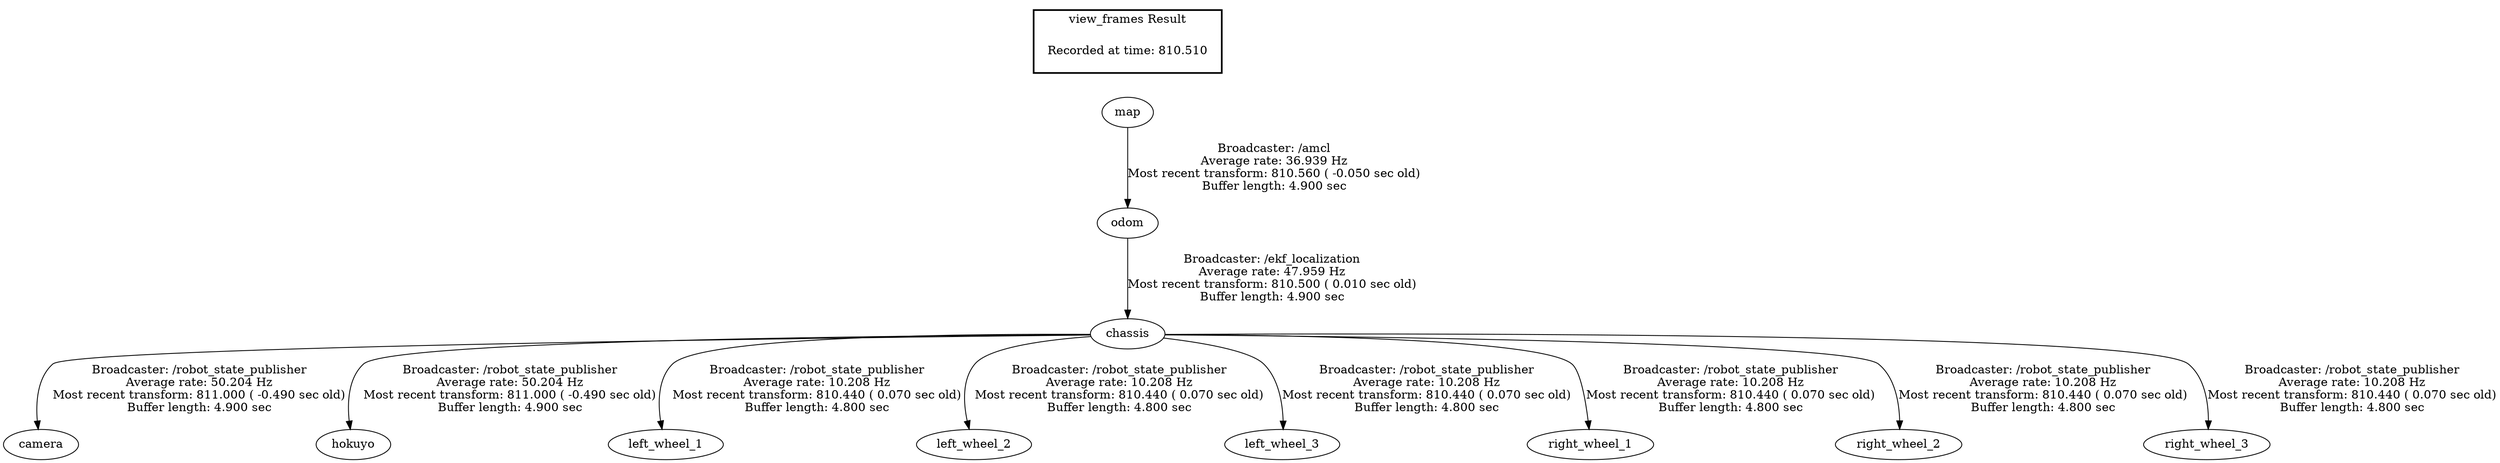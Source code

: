 digraph G {
"chassis" -> "camera"[label="Broadcaster: /robot_state_publisher\nAverage rate: 50.204 Hz\nMost recent transform: 811.000 ( -0.490 sec old)\nBuffer length: 4.900 sec\n"];
"odom" -> "chassis"[label="Broadcaster: /ekf_localization\nAverage rate: 47.959 Hz\nMost recent transform: 810.500 ( 0.010 sec old)\nBuffer length: 4.900 sec\n"];
"chassis" -> "hokuyo"[label="Broadcaster: /robot_state_publisher\nAverage rate: 50.204 Hz\nMost recent transform: 811.000 ( -0.490 sec old)\nBuffer length: 4.900 sec\n"];
"map" -> "odom"[label="Broadcaster: /amcl\nAverage rate: 36.939 Hz\nMost recent transform: 810.560 ( -0.050 sec old)\nBuffer length: 4.900 sec\n"];
"chassis" -> "left_wheel_1"[label="Broadcaster: /robot_state_publisher\nAverage rate: 10.208 Hz\nMost recent transform: 810.440 ( 0.070 sec old)\nBuffer length: 4.800 sec\n"];
"chassis" -> "left_wheel_2"[label="Broadcaster: /robot_state_publisher\nAverage rate: 10.208 Hz\nMost recent transform: 810.440 ( 0.070 sec old)\nBuffer length: 4.800 sec\n"];
"chassis" -> "left_wheel_3"[label="Broadcaster: /robot_state_publisher\nAverage rate: 10.208 Hz\nMost recent transform: 810.440 ( 0.070 sec old)\nBuffer length: 4.800 sec\n"];
"chassis" -> "right_wheel_1"[label="Broadcaster: /robot_state_publisher\nAverage rate: 10.208 Hz\nMost recent transform: 810.440 ( 0.070 sec old)\nBuffer length: 4.800 sec\n"];
"chassis" -> "right_wheel_2"[label="Broadcaster: /robot_state_publisher\nAverage rate: 10.208 Hz\nMost recent transform: 810.440 ( 0.070 sec old)\nBuffer length: 4.800 sec\n"];
"chassis" -> "right_wheel_3"[label="Broadcaster: /robot_state_publisher\nAverage rate: 10.208 Hz\nMost recent transform: 810.440 ( 0.070 sec old)\nBuffer length: 4.800 sec\n"];
edge [style=invis];
 subgraph cluster_legend { style=bold; color=black; label ="view_frames Result";
"Recorded at time: 810.510"[ shape=plaintext ] ;
 }->"map";
}